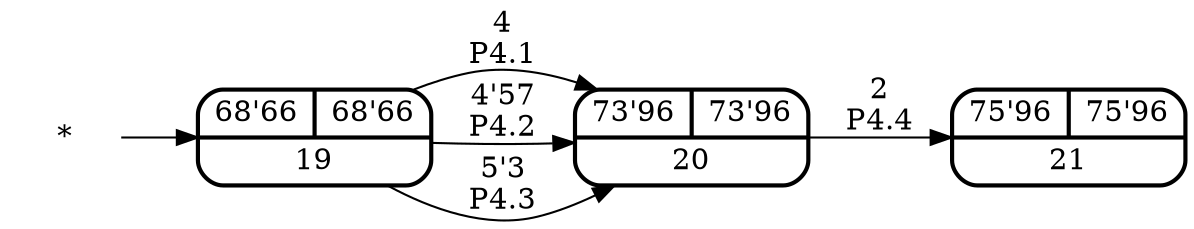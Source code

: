 digraph grafo_inicial {
	rankdir = LR; node[style="rounded,bold"]
	"*" [shape=plaintext]
	22 [shape=record, label="{ 68'66 | 68'66 } | 19"];
	23 [shape=record, label="{ 73'96 | 73'96 } | 20"];
	24 [shape=record, label="{ 75'96 | 75'96 } | 21"];
	node [shape = circle];
	"*" -> 22;
	22 -> 23 [label = "4" + "\nP4.1"];
	22 -> 23 [label = "4'57" + "\nP4.2"];
	22 -> 23 [label = "5'3" + "\nP4.3"];
	23 -> 24 [label = "2" + "\nP4.4"];
}
